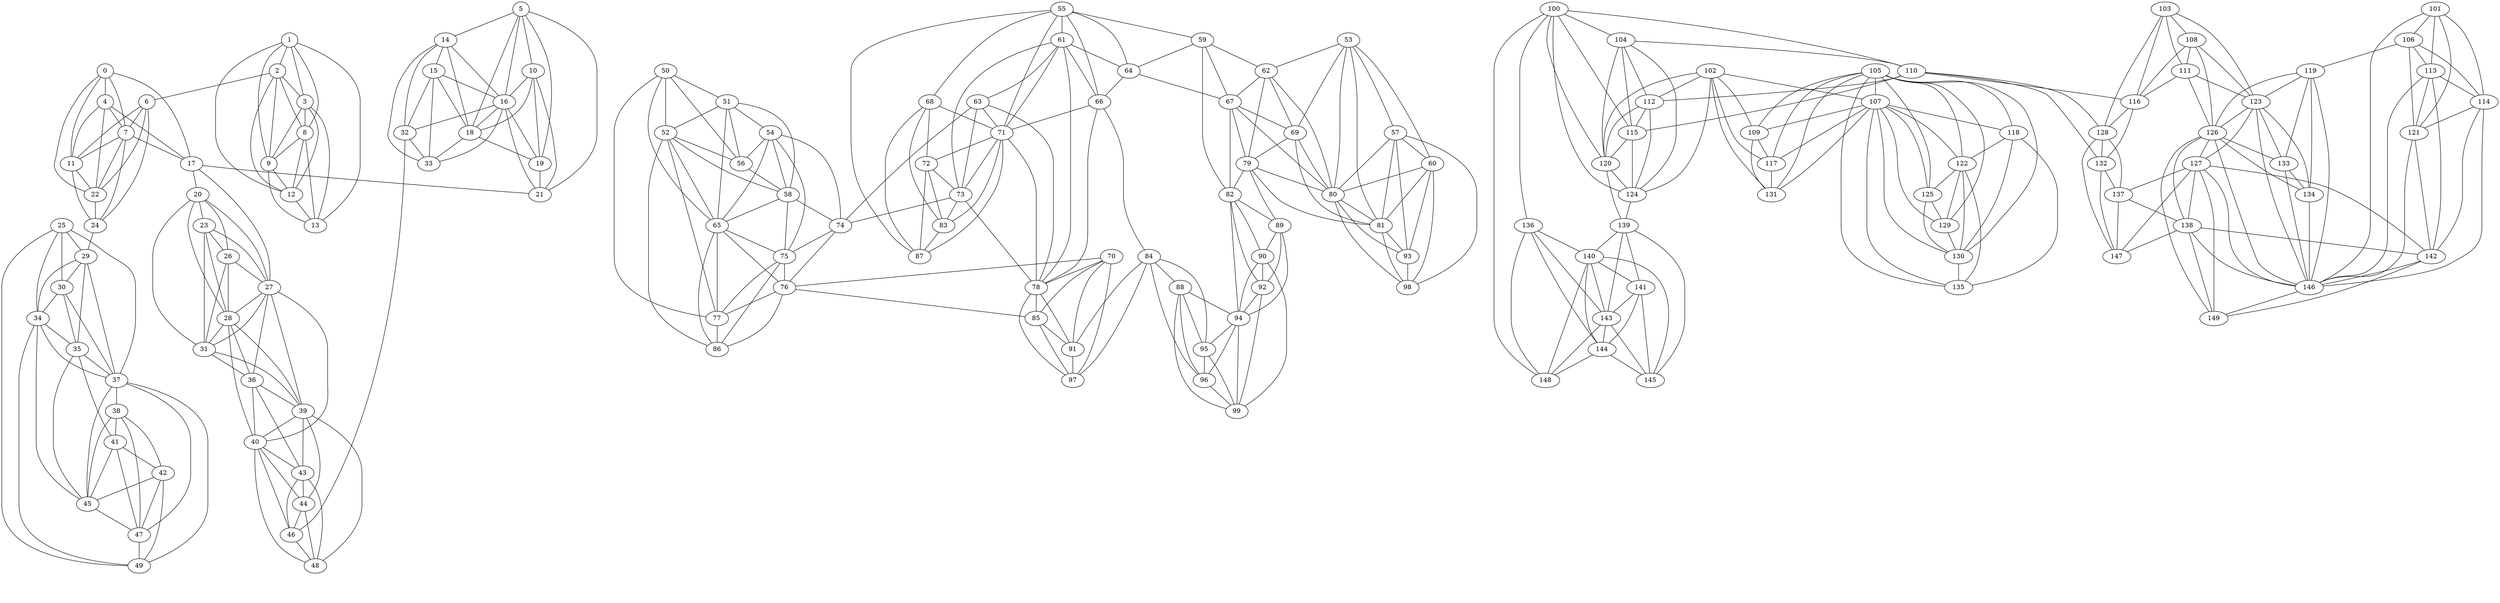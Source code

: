 /*****
 
*****/

graph G {
  graph [splines=true overlap=false]
  node  [shape=ellipse, width=0.3, height=0.3]
  0 [label="0"];
  1 [label="1"];
  2 [label="2"];
  3 [label="3"];
  4 [label="4"];
  5 [label="5"];
  6 [label="6"];
  7 [label="7"];
  8 [label="8"];
  9 [label="9"];
  10 [label="10"];
  11 [label="11"];
  12 [label="12"];
  13 [label="13"];
  14 [label="14"];
  15 [label="15"];
  16 [label="16"];
  17 [label="17"];
  18 [label="18"];
  19 [label="19"];
  20 [label="20"];
  21 [label="21"];
  22 [label="22"];
  23 [label="23"];
  24 [label="24"];
  25 [label="25"];
  26 [label="26"];
  27 [label="27"];
  28 [label="28"];
  29 [label="29"];
  30 [label="30"];
  31 [label="31"];
  32 [label="32"];
  33 [label="33"];
  34 [label="34"];
  35 [label="35"];
  36 [label="36"];
  37 [label="37"];
  38 [label="38"];
  39 [label="39"];
  40 [label="40"];
  41 [label="41"];
  42 [label="42"];
  43 [label="43"];
  44 [label="44"];
  45 [label="45"];
  46 [label="46"];
  47 [label="47"];
  48 [label="48"];
  49 [label="49"];
  50 [label="50"];
  51 [label="51"];
  52 [label="52"];
  53 [label="53"];
  54 [label="54"];
  55 [label="55"];
  56 [label="56"];
  57 [label="57"];
  58 [label="58"];
  59 [label="59"];
  60 [label="60"];
  61 [label="61"];
  62 [label="62"];
  63 [label="63"];
  64 [label="64"];
  65 [label="65"];
  66 [label="66"];
  67 [label="67"];
  68 [label="68"];
  69 [label="69"];
  70 [label="70"];
  71 [label="71"];
  72 [label="72"];
  73 [label="73"];
  74 [label="74"];
  75 [label="75"];
  76 [label="76"];
  77 [label="77"];
  78 [label="78"];
  79 [label="79"];
  80 [label="80"];
  81 [label="81"];
  82 [label="82"];
  83 [label="83"];
  84 [label="84"];
  85 [label="85"];
  86 [label="86"];
  87 [label="87"];
  88 [label="88"];
  89 [label="89"];
  90 [label="90"];
  91 [label="91"];
  92 [label="92"];
  93 [label="93"];
  94 [label="94"];
  95 [label="95"];
  96 [label="96"];
  97 [label="97"];
  98 [label="98"];
  99 [label="99"];
  100 [label="100"];
  101 [label="101"];
  102 [label="102"];
  103 [label="103"];
  104 [label="104"];
  105 [label="105"];
  106 [label="106"];
  107 [label="107"];
  108 [label="108"];
  109 [label="109"];
  110 [label="110"];
  111 [label="111"];
  112 [label="112"];
  113 [label="113"];
  114 [label="114"];
  115 [label="115"];
  116 [label="116"];
  117 [label="117"];
  118 [label="118"];
  119 [label="119"];
  120 [label="120"];
  121 [label="121"];
  122 [label="122"];
  123 [label="123"];
  124 [label="124"];
  125 [label="125"];
  126 [label="126"];
  127 [label="127"];
  128 [label="128"];
  129 [label="129"];
  130 [label="130"];
  131 [label="131"];
  132 [label="132"];
  133 [label="133"];
  134 [label="134"];
  135 [label="135"];
  136 [label="136"];
  137 [label="137"];
  138 [label="138"];
  139 [label="139"];
  140 [label="140"];
  141 [label="141"];
  142 [label="142"];
  143 [label="143"];
  144 [label="144"];
  145 [label="145"];
  146 [label="146"];
  147 [label="147"];
  148 [label="148"];
  149 [label="149"];
  0 -- 4;
  0 -- 7;
  0 -- 11;
  0 -- 17;
  0 -- 22;
  1 -- 2;
  1 -- 3;
  1 -- 8;
  1 -- 9;
  1 -- 12;
  1 -- 13;
  2 -- 3;
  2 -- 6;
  2 -- 8;
  2 -- 9;
  2 -- 12;
  3 -- 8;
  3 -- 9;
  3 -- 12;
  3 -- 13;
  4 -- 7;
  4 -- 11;
  4 -- 17;
  4 -- 22;
  5 -- 10;
  5 -- 14;
  5 -- 16;
  5 -- 18;
  5 -- 19;
  5 -- 21;
  6 -- 7;
  6 -- 11;
  6 -- 22;
  6 -- 24;
  7 -- 11;
  7 -- 17;
  7 -- 22;
  7 -- 24;
  8 -- 9;
  8 -- 12;
  8 -- 13;
  9 -- 12;
  9 -- 13;
  10 -- 16;
  10 -- 18;
  10 -- 19;
  10 -- 21;
  11 -- 22;
  11 -- 24;
  12 -- 13;
  14 -- 15;
  14 -- 16;
  14 -- 18;
  14 -- 32;
  14 -- 33;
  15 -- 16;
  15 -- 18;
  15 -- 32;
  15 -- 33;
  16 -- 18;
  16 -- 19;
  16 -- 21;
  16 -- 32;
  16 -- 33;
  17 -- 20;
  17 -- 21;
  17 -- 27;
  18 -- 19;
  18 -- 33;
  19 -- 21;
  20 -- 23;
  20 -- 26;
  20 -- 27;
  20 -- 28;
  20 -- 31;
  22 -- 24;
  23 -- 26;
  23 -- 27;
  23 -- 28;
  23 -- 31;
  24 -- 29;
  25 -- 29;
  25 -- 30;
  25 -- 34;
  25 -- 37;
  25 -- 49;
  26 -- 27;
  26 -- 28;
  26 -- 31;
  27 -- 28;
  27 -- 31;
  27 -- 36;
  27 -- 39;
  27 -- 40;
  28 -- 31;
  28 -- 36;
  28 -- 39;
  28 -- 40;
  29 -- 30;
  29 -- 34;
  29 -- 35;
  29 -- 37;
  30 -- 34;
  30 -- 35;
  30 -- 37;
  31 -- 36;
  31 -- 39;
  32 -- 33;
  32 -- 46;
  34 -- 35;
  34 -- 37;
  34 -- 45;
  34 -- 49;
  35 -- 37;
  35 -- 41;
  35 -- 45;
  36 -- 39;
  36 -- 40;
  36 -- 43;
  37 -- 38;
  37 -- 45;
  37 -- 47;
  37 -- 49;
  38 -- 41;
  38 -- 42;
  38 -- 45;
  38 -- 47;
  39 -- 40;
  39 -- 43;
  39 -- 44;
  39 -- 48;
  40 -- 43;
  40 -- 44;
  40 -- 46;
  40 -- 48;
  41 -- 42;
  41 -- 45;
  41 -- 47;
  42 -- 45;
  42 -- 47;
  42 -- 49;
  43 -- 44;
  43 -- 46;
  43 -- 48;
  44 -- 46;
  44 -- 48;
  45 -- 47;
  46 -- 48;
  47 -- 49;
  50 -- 51;
  50 -- 52;
  50 -- 56;
  50 -- 65;
  50 -- 77;
  51 -- 52;
  51 -- 54;
  51 -- 56;
  51 -- 58;
  51 -- 65;
  52 -- 56;
  52 -- 58;
  52 -- 65;
  52 -- 77;
  52 -- 86;
  53 -- 57;
  53 -- 60;
  53 -- 62;
  53 -- 69;
  53 -- 80;
  53 -- 81;
  54 -- 56;
  54 -- 58;
  54 -- 65;
  54 -- 74;
  54 -- 75;
  55 -- 59;
  55 -- 61;
  55 -- 64;
  55 -- 66;
  55 -- 68;
  55 -- 71;
  55 -- 87;
  56 -- 58;
  57 -- 60;
  57 -- 80;
  57 -- 81;
  57 -- 93;
  57 -- 98;
  58 -- 65;
  58 -- 74;
  58 -- 75;
  59 -- 62;
  59 -- 64;
  59 -- 67;
  59 -- 82;
  60 -- 80;
  60 -- 81;
  60 -- 93;
  60 -- 98;
  61 -- 63;
  61 -- 64;
  61 -- 66;
  61 -- 71;
  61 -- 73;
  61 -- 78;
  62 -- 67;
  62 -- 69;
  62 -- 79;
  62 -- 80;
  63 -- 71;
  63 -- 73;
  63 -- 74;
  63 -- 78;
  64 -- 66;
  64 -- 67;
  65 -- 75;
  65 -- 76;
  65 -- 77;
  65 -- 86;
  66 -- 71;
  66 -- 78;
  66 -- 84;
  67 -- 69;
  67 -- 79;
  67 -- 80;
  67 -- 82;
  68 -- 71;
  68 -- 72;
  68 -- 83;
  68 -- 87;
  69 -- 79;
  69 -- 80;
  69 -- 81;
  70 -- 76;
  70 -- 78;
  70 -- 85;
  70 -- 91;
  70 -- 97;
  71 -- 72;
  71 -- 73;
  71 -- 78;
  71 -- 83;
  71 -- 87;
  72 -- 73;
  72 -- 83;
  72 -- 87;
  73 -- 74;
  73 -- 78;
  73 -- 83;
  74 -- 75;
  74 -- 76;
  75 -- 76;
  75 -- 77;
  75 -- 86;
  76 -- 77;
  76 -- 85;
  76 -- 86;
  77 -- 86;
  78 -- 85;
  78 -- 91;
  78 -- 97;
  79 -- 80;
  79 -- 81;
  79 -- 82;
  79 -- 89;
  80 -- 81;
  80 -- 93;
  80 -- 98;
  81 -- 93;
  81 -- 98;
  82 -- 89;
  82 -- 90;
  82 -- 92;
  82 -- 94;
  83 -- 87;
  84 -- 88;
  84 -- 91;
  84 -- 95;
  84 -- 96;
  84 -- 97;
  85 -- 91;
  85 -- 97;
  88 -- 94;
  88 -- 95;
  88 -- 96;
  88 -- 99;
  89 -- 90;
  89 -- 92;
  89 -- 94;
  90 -- 92;
  90 -- 94;
  90 -- 99;
  91 -- 97;
  92 -- 94;
  92 -- 99;
  93 -- 98;
  94 -- 95;
  94 -- 96;
  94 -- 99;
  95 -- 96;
  95 -- 99;
  96 -- 99;
  100 -- 104;
  100 -- 110;
  100 -- 115;
  100 -- 120;
  100 -- 124;
  100 -- 136;
  100 -- 148;
  101 -- 106;
  101 -- 113;
  101 -- 114;
  101 -- 121;
  101 -- 146;
  102 -- 107;
  102 -- 109;
  102 -- 112;
  102 -- 117;
  102 -- 120;
  102 -- 124;
  102 -- 131;
  103 -- 108;
  103 -- 111;
  103 -- 116;
  103 -- 123;
  103 -- 128;
  104 -- 110;
  104 -- 112;
  104 -- 115;
  104 -- 120;
  104 -- 124;
  105 -- 107;
  105 -- 109;
  105 -- 117;
  105 -- 118;
  105 -- 122;
  105 -- 125;
  105 -- 129;
  105 -- 130;
  105 -- 131;
  105 -- 135;
  106 -- 113;
  106 -- 114;
  106 -- 119;
  106 -- 121;
  107 -- 109;
  107 -- 117;
  107 -- 118;
  107 -- 122;
  107 -- 125;
  107 -- 129;
  107 -- 130;
  107 -- 131;
  107 -- 135;
  108 -- 111;
  108 -- 116;
  108 -- 123;
  108 -- 126;
  109 -- 117;
  109 -- 131;
  110 -- 112;
  110 -- 115;
  110 -- 116;
  110 -- 128;
  110 -- 132;
  111 -- 116;
  111 -- 123;
  111 -- 126;
  112 -- 115;
  112 -- 120;
  112 -- 124;
  113 -- 114;
  113 -- 121;
  113 -- 142;
  113 -- 146;
  114 -- 121;
  114 -- 142;
  114 -- 146;
  115 -- 120;
  115 -- 124;
  116 -- 128;
  116 -- 132;
  117 -- 131;
  118 -- 122;
  118 -- 130;
  118 -- 135;
  119 -- 123;
  119 -- 126;
  119 -- 133;
  119 -- 134;
  119 -- 146;
  120 -- 124;
  120 -- 139;
  121 -- 142;
  121 -- 146;
  122 -- 125;
  122 -- 129;
  122 -- 130;
  122 -- 135;
  123 -- 126;
  123 -- 127;
  123 -- 133;
  123 -- 134;
  123 -- 146;
  124 -- 139;
  125 -- 129;
  125 -- 130;
  126 -- 127;
  126 -- 133;
  126 -- 134;
  126 -- 138;
  126 -- 146;
  126 -- 149;
  127 -- 137;
  127 -- 138;
  127 -- 142;
  127 -- 146;
  127 -- 147;
  127 -- 149;
  128 -- 132;
  128 -- 137;
  128 -- 147;
  129 -- 130;
  130 -- 135;
  132 -- 137;
  132 -- 147;
  133 -- 134;
  133 -- 146;
  134 -- 146;
  136 -- 140;
  136 -- 143;
  136 -- 144;
  136 -- 148;
  137 -- 138;
  137 -- 147;
  138 -- 142;
  138 -- 146;
  138 -- 147;
  138 -- 149;
  139 -- 140;
  139 -- 141;
  139 -- 143;
  139 -- 145;
  140 -- 141;
  140 -- 143;
  140 -- 144;
  140 -- 145;
  140 -- 148;
  141 -- 143;
  141 -- 144;
  141 -- 145;
  142 -- 146;
  142 -- 149;
  143 -- 144;
  143 -- 145;
  143 -- 148;
  144 -- 145;
  144 -- 148;
  146 -- 149;
  label = "\n \n";  fontsize=24;
}
